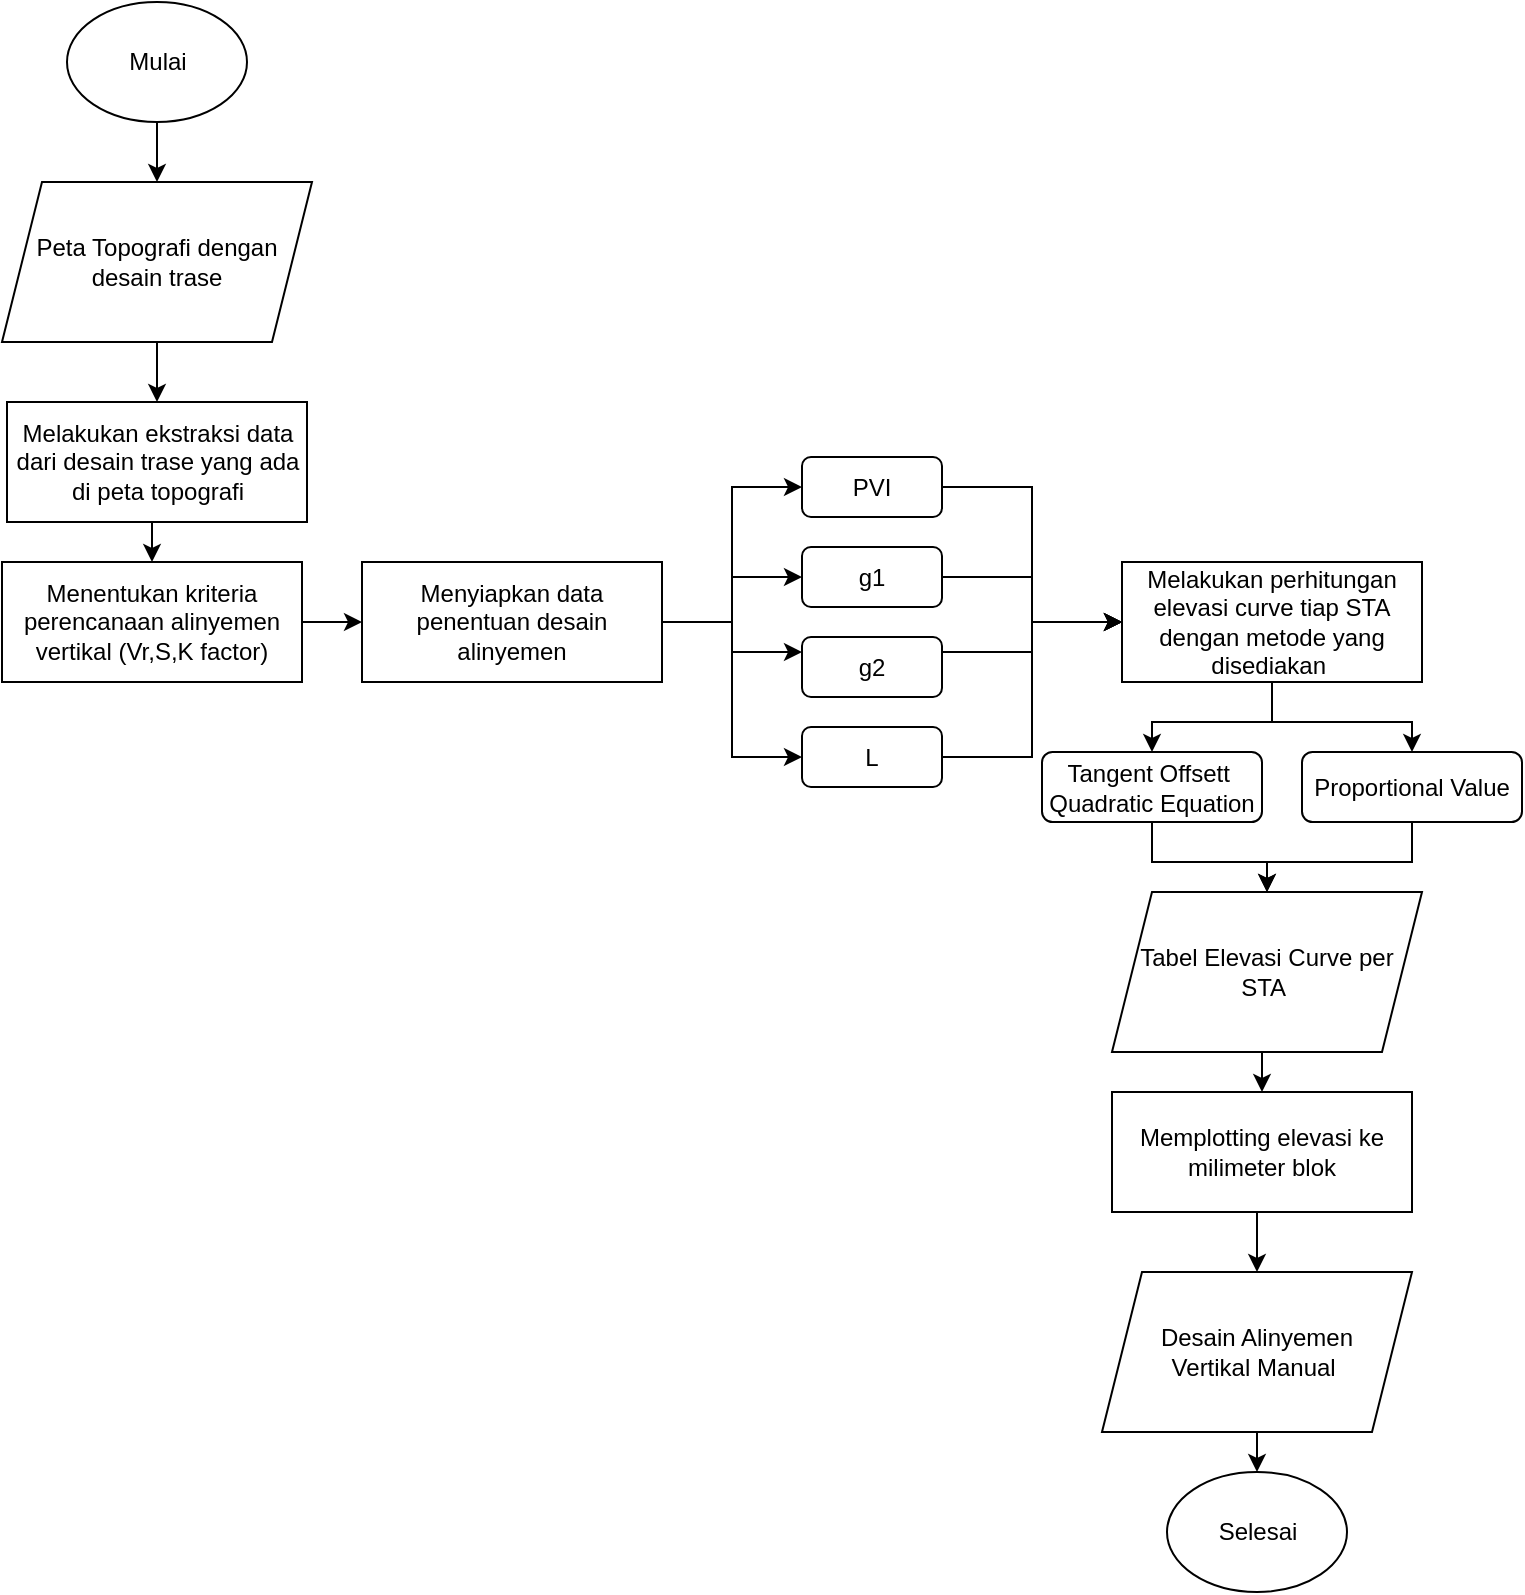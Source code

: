 <mxfile version="13.8.1" type="github">
  <diagram id="9lxYzncLYK4telSM54-0" name="Page-1">
    <mxGraphModel dx="1447" dy="867" grid="1" gridSize="10" guides="1" tooltips="1" connect="1" arrows="1" fold="1" page="1" pageScale="1" pageWidth="827" pageHeight="1169" math="0" shadow="0">
      <root>
        <mxCell id="0" />
        <mxCell id="1" parent="0" />
        <mxCell id="6G_-vgYWxoV5ibxXwPTB-8" style="edgeStyle=orthogonalEdgeStyle;rounded=0;orthogonalLoop=1;jettySize=auto;html=1;exitX=0.5;exitY=1;exitDx=0;exitDy=0;entryX=0.5;entryY=0;entryDx=0;entryDy=0;" edge="1" parent="1" source="82lSh0fHa8cDDUqzh_6p-1" target="82lSh0fHa8cDDUqzh_6p-2">
          <mxGeometry relative="1" as="geometry" />
        </mxCell>
        <mxCell id="82lSh0fHa8cDDUqzh_6p-1" value="Mulai" style="ellipse;whiteSpace=wrap;html=1;" parent="1" vertex="1">
          <mxGeometry x="62.5" y="20" width="90" height="60" as="geometry" />
        </mxCell>
        <mxCell id="6G_-vgYWxoV5ibxXwPTB-9" style="edgeStyle=orthogonalEdgeStyle;rounded=0;orthogonalLoop=1;jettySize=auto;html=1;exitX=0.5;exitY=1;exitDx=0;exitDy=0;entryX=0.5;entryY=0;entryDx=0;entryDy=0;" edge="1" parent="1" source="82lSh0fHa8cDDUqzh_6p-2" target="82lSh0fHa8cDDUqzh_6p-3">
          <mxGeometry relative="1" as="geometry" />
        </mxCell>
        <mxCell id="82lSh0fHa8cDDUqzh_6p-2" value="Peta Topografi dengan desain trase" style="shape=parallelogram;perimeter=parallelogramPerimeter;whiteSpace=wrap;html=1;fixedSize=1;" parent="1" vertex="1">
          <mxGeometry x="30" y="110" width="155" height="80" as="geometry" />
        </mxCell>
        <mxCell id="6G_-vgYWxoV5ibxXwPTB-10" style="edgeStyle=orthogonalEdgeStyle;rounded=0;orthogonalLoop=1;jettySize=auto;html=1;exitX=0.5;exitY=1;exitDx=0;exitDy=0;entryX=0.5;entryY=0;entryDx=0;entryDy=0;" edge="1" parent="1" source="82lSh0fHa8cDDUqzh_6p-3" target="82lSh0fHa8cDDUqzh_6p-4">
          <mxGeometry relative="1" as="geometry" />
        </mxCell>
        <mxCell id="82lSh0fHa8cDDUqzh_6p-3" value="Melakukan ekstraksi data dari desain trase yang ada di peta topografi" style="rounded=0;whiteSpace=wrap;html=1;" parent="1" vertex="1">
          <mxGeometry x="32.5" y="220" width="150" height="60" as="geometry" />
        </mxCell>
        <mxCell id="6G_-vgYWxoV5ibxXwPTB-11" style="edgeStyle=orthogonalEdgeStyle;rounded=0;orthogonalLoop=1;jettySize=auto;html=1;exitX=1;exitY=0.5;exitDx=0;exitDy=0;entryX=0;entryY=0.5;entryDx=0;entryDy=0;" edge="1" parent="1" source="82lSh0fHa8cDDUqzh_6p-4" target="82lSh0fHa8cDDUqzh_6p-5">
          <mxGeometry relative="1" as="geometry" />
        </mxCell>
        <mxCell id="82lSh0fHa8cDDUqzh_6p-4" value="Menentukan kriteria perencanaan alinyemen vertikal (Vr,S,K factor)" style="rounded=0;whiteSpace=wrap;html=1;" parent="1" vertex="1">
          <mxGeometry x="30" y="300" width="150" height="60" as="geometry" />
        </mxCell>
        <mxCell id="6G_-vgYWxoV5ibxXwPTB-13" style="edgeStyle=orthogonalEdgeStyle;rounded=0;orthogonalLoop=1;jettySize=auto;html=1;exitX=1;exitY=0.5;exitDx=0;exitDy=0;entryX=0;entryY=0.5;entryDx=0;entryDy=0;" edge="1" parent="1" source="82lSh0fHa8cDDUqzh_6p-5" target="82lSh0fHa8cDDUqzh_6p-6">
          <mxGeometry relative="1" as="geometry" />
        </mxCell>
        <mxCell id="6G_-vgYWxoV5ibxXwPTB-15" style="edgeStyle=orthogonalEdgeStyle;rounded=0;orthogonalLoop=1;jettySize=auto;html=1;exitX=1;exitY=0.5;exitDx=0;exitDy=0;" edge="1" parent="1" source="82lSh0fHa8cDDUqzh_6p-5" target="82lSh0fHa8cDDUqzh_6p-8">
          <mxGeometry relative="1" as="geometry" />
        </mxCell>
        <mxCell id="6G_-vgYWxoV5ibxXwPTB-16" style="edgeStyle=orthogonalEdgeStyle;rounded=0;orthogonalLoop=1;jettySize=auto;html=1;exitX=1;exitY=0.5;exitDx=0;exitDy=0;entryX=0;entryY=0.25;entryDx=0;entryDy=0;" edge="1" parent="1" source="82lSh0fHa8cDDUqzh_6p-5" target="82lSh0fHa8cDDUqzh_6p-9">
          <mxGeometry relative="1" as="geometry" />
        </mxCell>
        <mxCell id="6G_-vgYWxoV5ibxXwPTB-17" style="edgeStyle=orthogonalEdgeStyle;rounded=0;orthogonalLoop=1;jettySize=auto;html=1;exitX=1;exitY=0.5;exitDx=0;exitDy=0;entryX=0;entryY=0.5;entryDx=0;entryDy=0;" edge="1" parent="1" source="82lSh0fHa8cDDUqzh_6p-5" target="82lSh0fHa8cDDUqzh_6p-10">
          <mxGeometry relative="1" as="geometry" />
        </mxCell>
        <mxCell id="82lSh0fHa8cDDUqzh_6p-5" value="Menyiapkan data penentuan desain alinyemen" style="rounded=0;whiteSpace=wrap;html=1;" parent="1" vertex="1">
          <mxGeometry x="210" y="300" width="150" height="60" as="geometry" />
        </mxCell>
        <mxCell id="6G_-vgYWxoV5ibxXwPTB-18" style="edgeStyle=orthogonalEdgeStyle;rounded=0;orthogonalLoop=1;jettySize=auto;html=1;exitX=1;exitY=0.5;exitDx=0;exitDy=0;entryX=0;entryY=0.5;entryDx=0;entryDy=0;" edge="1" parent="1" source="82lSh0fHa8cDDUqzh_6p-6" target="82lSh0fHa8cDDUqzh_6p-12">
          <mxGeometry relative="1" as="geometry" />
        </mxCell>
        <mxCell id="82lSh0fHa8cDDUqzh_6p-6" value="PVI" style="rounded=1;whiteSpace=wrap;html=1;" parent="1" vertex="1">
          <mxGeometry x="430" y="247.5" width="70" height="30" as="geometry" />
        </mxCell>
        <mxCell id="6G_-vgYWxoV5ibxXwPTB-19" style="edgeStyle=orthogonalEdgeStyle;rounded=0;orthogonalLoop=1;jettySize=auto;html=1;exitX=1;exitY=0.5;exitDx=0;exitDy=0;entryX=0;entryY=0.5;entryDx=0;entryDy=0;" edge="1" parent="1" source="82lSh0fHa8cDDUqzh_6p-8" target="82lSh0fHa8cDDUqzh_6p-12">
          <mxGeometry relative="1" as="geometry" />
        </mxCell>
        <mxCell id="82lSh0fHa8cDDUqzh_6p-8" value="g1" style="rounded=1;whiteSpace=wrap;html=1;" parent="1" vertex="1">
          <mxGeometry x="430" y="292.5" width="70" height="30" as="geometry" />
        </mxCell>
        <mxCell id="6G_-vgYWxoV5ibxXwPTB-20" style="edgeStyle=orthogonalEdgeStyle;rounded=0;orthogonalLoop=1;jettySize=auto;html=1;exitX=1;exitY=0.25;exitDx=0;exitDy=0;entryX=0;entryY=0.5;entryDx=0;entryDy=0;" edge="1" parent="1" source="82lSh0fHa8cDDUqzh_6p-9" target="82lSh0fHa8cDDUqzh_6p-12">
          <mxGeometry relative="1" as="geometry" />
        </mxCell>
        <mxCell id="82lSh0fHa8cDDUqzh_6p-9" value="g2" style="rounded=1;whiteSpace=wrap;html=1;" parent="1" vertex="1">
          <mxGeometry x="430" y="337.5" width="70" height="30" as="geometry" />
        </mxCell>
        <mxCell id="6G_-vgYWxoV5ibxXwPTB-21" style="edgeStyle=orthogonalEdgeStyle;rounded=0;orthogonalLoop=1;jettySize=auto;html=1;exitX=1;exitY=0.5;exitDx=0;exitDy=0;entryX=0;entryY=0.5;entryDx=0;entryDy=0;" edge="1" parent="1" source="82lSh0fHa8cDDUqzh_6p-10" target="82lSh0fHa8cDDUqzh_6p-12">
          <mxGeometry relative="1" as="geometry" />
        </mxCell>
        <mxCell id="82lSh0fHa8cDDUqzh_6p-10" value="L" style="rounded=1;whiteSpace=wrap;html=1;" parent="1" vertex="1">
          <mxGeometry x="430" y="382.5" width="70" height="30" as="geometry" />
        </mxCell>
        <mxCell id="6G_-vgYWxoV5ibxXwPTB-22" style="edgeStyle=orthogonalEdgeStyle;rounded=0;orthogonalLoop=1;jettySize=auto;html=1;exitX=0.5;exitY=1;exitDx=0;exitDy=0;entryX=0.5;entryY=0;entryDx=0;entryDy=0;" edge="1" parent="1" source="82lSh0fHa8cDDUqzh_6p-12" target="6G_-vgYWxoV5ibxXwPTB-2">
          <mxGeometry relative="1" as="geometry" />
        </mxCell>
        <mxCell id="6G_-vgYWxoV5ibxXwPTB-24" style="edgeStyle=orthogonalEdgeStyle;rounded=0;orthogonalLoop=1;jettySize=auto;html=1;exitX=0.5;exitY=1;exitDx=0;exitDy=0;entryX=0.5;entryY=0;entryDx=0;entryDy=0;" edge="1" parent="1" source="82lSh0fHa8cDDUqzh_6p-12" target="6G_-vgYWxoV5ibxXwPTB-1">
          <mxGeometry relative="1" as="geometry" />
        </mxCell>
        <mxCell id="82lSh0fHa8cDDUqzh_6p-12" value="Melakukan perhitungan elevasi curve tiap STA dengan metode yang disediakan&amp;nbsp;" style="rounded=0;whiteSpace=wrap;html=1;" parent="1" vertex="1">
          <mxGeometry x="590" y="300" width="150" height="60" as="geometry" />
        </mxCell>
        <mxCell id="6G_-vgYWxoV5ibxXwPTB-25" style="edgeStyle=orthogonalEdgeStyle;rounded=0;orthogonalLoop=1;jettySize=auto;html=1;exitX=0.5;exitY=1;exitDx=0;exitDy=0;entryX=0.5;entryY=0;entryDx=0;entryDy=0;" edge="1" parent="1" source="6G_-vgYWxoV5ibxXwPTB-1" target="6G_-vgYWxoV5ibxXwPTB-4">
          <mxGeometry relative="1" as="geometry" />
        </mxCell>
        <mxCell id="6G_-vgYWxoV5ibxXwPTB-1" value="Tangent Offsett&amp;nbsp; Quadratic Equation" style="rounded=1;whiteSpace=wrap;html=1;" vertex="1" parent="1">
          <mxGeometry x="550" y="395" width="110" height="35" as="geometry" />
        </mxCell>
        <mxCell id="6G_-vgYWxoV5ibxXwPTB-26" style="edgeStyle=orthogonalEdgeStyle;rounded=0;orthogonalLoop=1;jettySize=auto;html=1;exitX=0.5;exitY=1;exitDx=0;exitDy=0;entryX=0.5;entryY=0;entryDx=0;entryDy=0;" edge="1" parent="1" source="6G_-vgYWxoV5ibxXwPTB-2" target="6G_-vgYWxoV5ibxXwPTB-4">
          <mxGeometry relative="1" as="geometry" />
        </mxCell>
        <mxCell id="6G_-vgYWxoV5ibxXwPTB-2" value="Proportional Value" style="rounded=1;whiteSpace=wrap;html=1;" vertex="1" parent="1">
          <mxGeometry x="680" y="395" width="110" height="35" as="geometry" />
        </mxCell>
        <mxCell id="6G_-vgYWxoV5ibxXwPTB-27" style="edgeStyle=orthogonalEdgeStyle;rounded=0;orthogonalLoop=1;jettySize=auto;html=1;exitX=0.5;exitY=1;exitDx=0;exitDy=0;entryX=0.5;entryY=0;entryDx=0;entryDy=0;" edge="1" parent="1" source="6G_-vgYWxoV5ibxXwPTB-4" target="6G_-vgYWxoV5ibxXwPTB-5">
          <mxGeometry relative="1" as="geometry" />
        </mxCell>
        <mxCell id="6G_-vgYWxoV5ibxXwPTB-4" value="Tabel Elevasi Curve per STA&amp;nbsp;" style="shape=parallelogram;perimeter=parallelogramPerimeter;whiteSpace=wrap;html=1;fixedSize=1;" vertex="1" parent="1">
          <mxGeometry x="585" y="465" width="155" height="80" as="geometry" />
        </mxCell>
        <mxCell id="6G_-vgYWxoV5ibxXwPTB-28" style="edgeStyle=orthogonalEdgeStyle;rounded=0;orthogonalLoop=1;jettySize=auto;html=1;exitX=0.5;exitY=1;exitDx=0;exitDy=0;entryX=0.5;entryY=0;entryDx=0;entryDy=0;" edge="1" parent="1" source="6G_-vgYWxoV5ibxXwPTB-5" target="6G_-vgYWxoV5ibxXwPTB-6">
          <mxGeometry relative="1" as="geometry" />
        </mxCell>
        <mxCell id="6G_-vgYWxoV5ibxXwPTB-5" value="Memplotting elevasi ke milimeter blok" style="rounded=0;whiteSpace=wrap;html=1;" vertex="1" parent="1">
          <mxGeometry x="585" y="565" width="150" height="60" as="geometry" />
        </mxCell>
        <mxCell id="6G_-vgYWxoV5ibxXwPTB-29" style="edgeStyle=orthogonalEdgeStyle;rounded=0;orthogonalLoop=1;jettySize=auto;html=1;exitX=0.5;exitY=1;exitDx=0;exitDy=0;entryX=0.5;entryY=0;entryDx=0;entryDy=0;" edge="1" parent="1" source="6G_-vgYWxoV5ibxXwPTB-6" target="6G_-vgYWxoV5ibxXwPTB-7">
          <mxGeometry relative="1" as="geometry" />
        </mxCell>
        <mxCell id="6G_-vgYWxoV5ibxXwPTB-6" value="Desain Alinyemen &lt;br&gt;Vertikal Manual&amp;nbsp;" style="shape=parallelogram;perimeter=parallelogramPerimeter;whiteSpace=wrap;html=1;fixedSize=1;" vertex="1" parent="1">
          <mxGeometry x="580" y="655" width="155" height="80" as="geometry" />
        </mxCell>
        <mxCell id="6G_-vgYWxoV5ibxXwPTB-7" value="Selesai" style="ellipse;whiteSpace=wrap;html=1;" vertex="1" parent="1">
          <mxGeometry x="612.5" y="755" width="90" height="60" as="geometry" />
        </mxCell>
      </root>
    </mxGraphModel>
  </diagram>
</mxfile>
